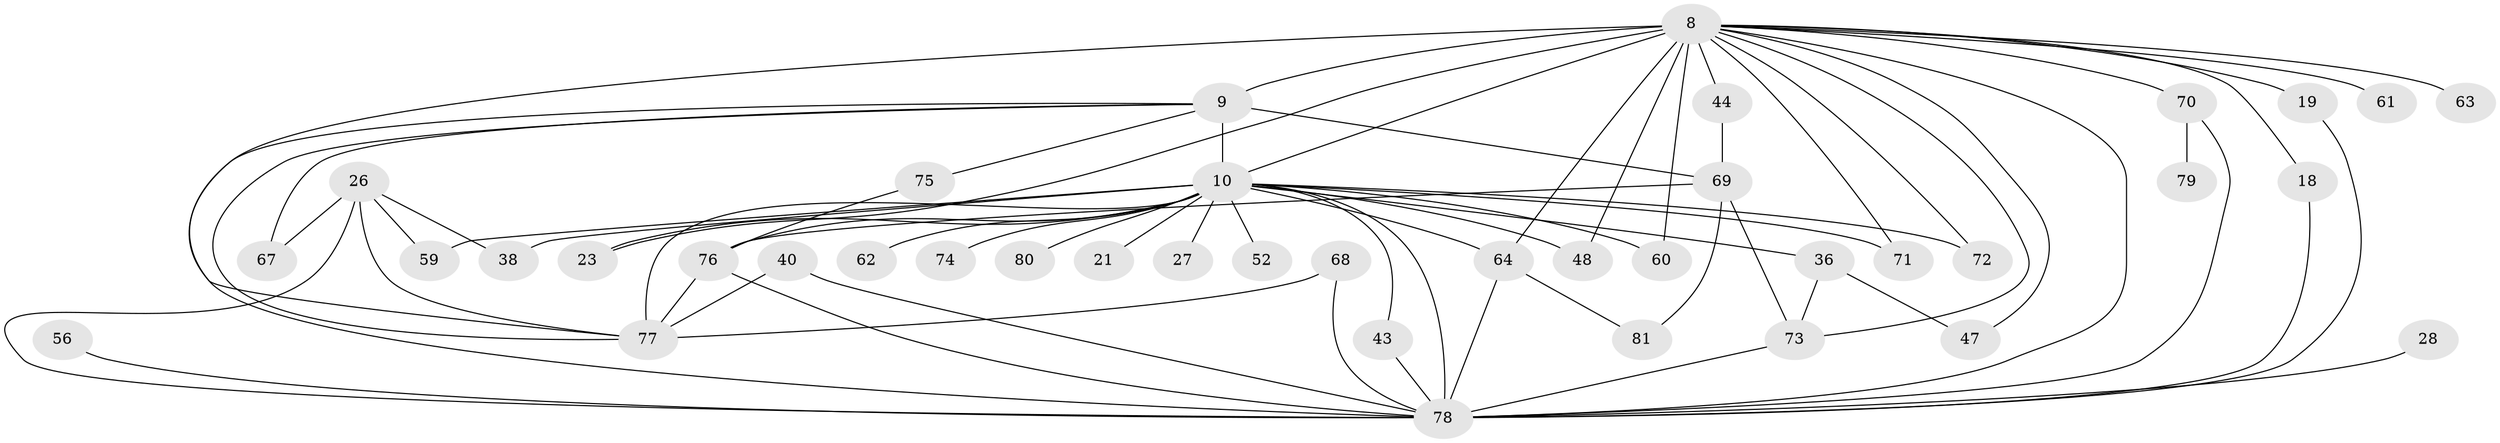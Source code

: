 // original degree distribution, {16: 0.012345679012345678, 12: 0.012345679012345678, 21: 0.012345679012345678, 17: 0.024691358024691357, 20: 0.012345679012345678, 18: 0.012345679012345678, 23: 0.012345679012345678, 11: 0.012345679012345678, 26: 0.012345679012345678, 3: 0.19753086419753085, 4: 0.06172839506172839, 2: 0.5432098765432098, 9: 0.012345679012345678, 6: 0.037037037037037035, 5: 0.024691358024691357}
// Generated by graph-tools (version 1.1) at 2025/43/03/09/25 04:43:53]
// undirected, 40 vertices, 71 edges
graph export_dot {
graph [start="1"]
  node [color=gray90,style=filled];
  8 [super="+3"];
  9 [super="+2"];
  10 [super="+6+7"];
  18;
  19;
  21;
  23;
  26 [super="+24"];
  27;
  28;
  36;
  38;
  40;
  43;
  44;
  47;
  48;
  52;
  56;
  59;
  60;
  61;
  62 [super="+51"];
  63;
  64 [super="+13+11"];
  67;
  68;
  69 [super="+42"];
  70 [super="+65"];
  71;
  72 [super="+34"];
  73 [super="+39+66"];
  74;
  75;
  76 [super="+54+57+25+14"];
  77 [super="+58+32"];
  78 [super="+46+12+41+15"];
  79;
  80 [super="+50"];
  81;
  8 -- 9 [weight=4];
  8 -- 10 [weight=8];
  8 -- 18;
  8 -- 19;
  8 -- 23;
  8 -- 44;
  8 -- 60;
  8 -- 61 [weight=2];
  8 -- 63 [weight=2];
  8 -- 71;
  8 -- 73 [weight=2];
  8 -- 64 [weight=2];
  8 -- 70 [weight=4];
  8 -- 47;
  8 -- 48;
  8 -- 72;
  8 -- 78 [weight=5];
  8 -- 77 [weight=4];
  9 -- 10 [weight=8];
  9 -- 67;
  9 -- 75;
  9 -- 69;
  9 -- 77;
  9 -- 78 [weight=5];
  10 -- 21 [weight=2];
  10 -- 23;
  10 -- 27 [weight=2];
  10 -- 43;
  10 -- 52 [weight=2];
  10 -- 62 [weight=4];
  10 -- 72 [weight=2];
  10 -- 80 [weight=3];
  10 -- 71;
  10 -- 74 [weight=2];
  10 -- 60;
  10 -- 77 [weight=6];
  10 -- 36 [weight=2];
  10 -- 38;
  10 -- 48;
  10 -- 59;
  10 -- 64;
  10 -- 78 [weight=11];
  10 -- 76 [weight=5];
  18 -- 78;
  19 -- 78;
  26 -- 38;
  26 -- 67;
  26 -- 59;
  26 -- 77;
  26 -- 78 [weight=2];
  28 -- 78;
  36 -- 47;
  36 -- 73;
  40 -- 77;
  40 -- 78;
  43 -- 78;
  44 -- 69;
  56 -- 78 [weight=2];
  64 -- 81;
  64 -- 78;
  68 -- 77;
  68 -- 78;
  69 -- 73 [weight=2];
  69 -- 81;
  69 -- 76;
  70 -- 79 [weight=2];
  70 -- 78;
  73 -- 78;
  75 -- 76;
  76 -- 78;
  76 -- 77;
}
